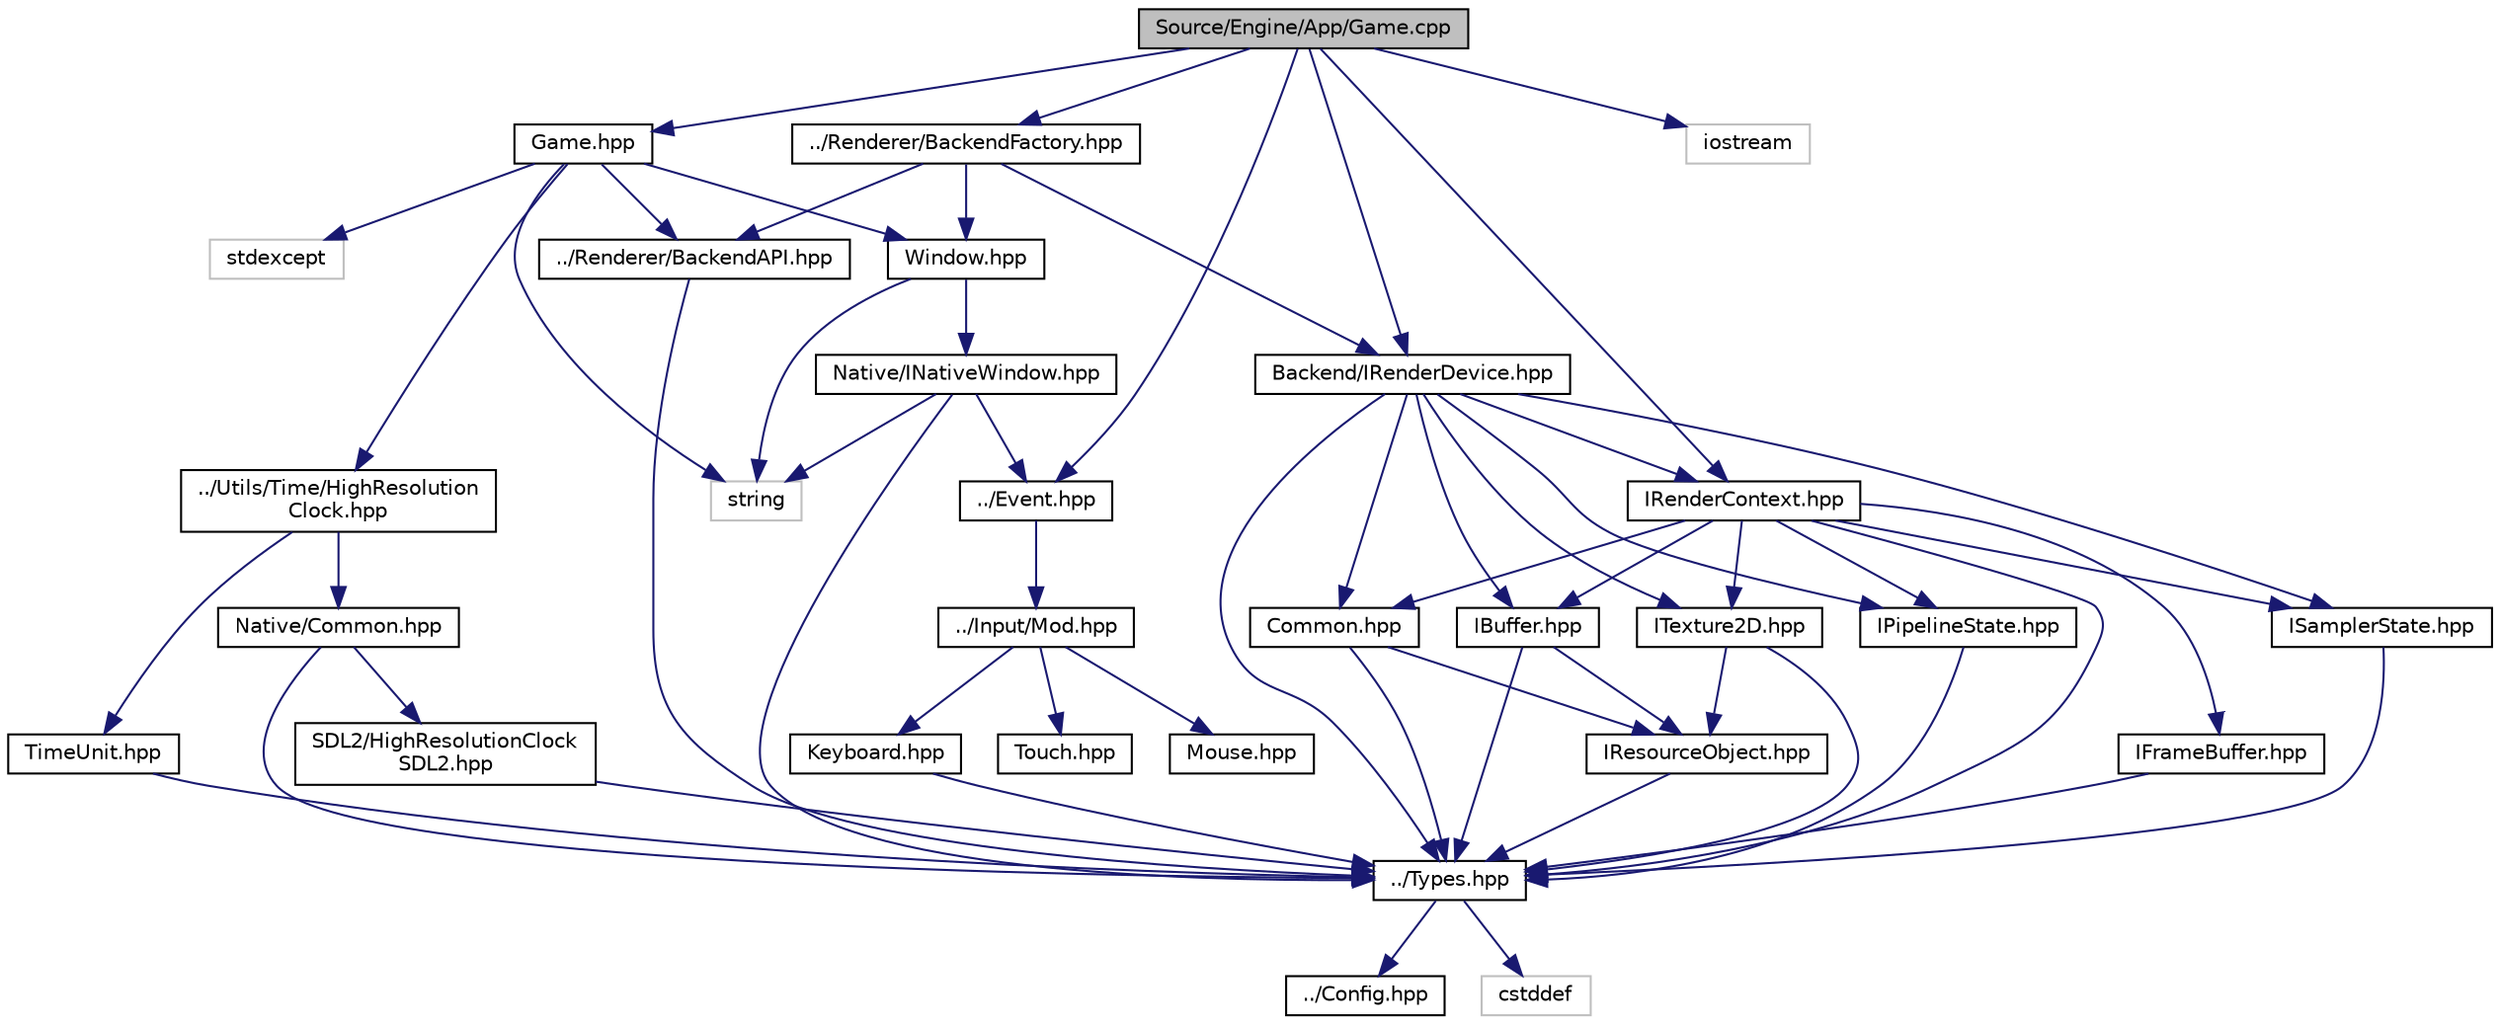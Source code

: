 digraph "Source/Engine/App/Game.cpp"
{
  edge [fontname="Helvetica",fontsize="10",labelfontname="Helvetica",labelfontsize="10"];
  node [fontname="Helvetica",fontsize="10",shape=record];
  Node0 [label="Source/Engine/App/Game.cpp",height=0.2,width=0.4,color="black", fillcolor="grey75", style="filled", fontcolor="black"];
  Node0 -> Node1 [color="midnightblue",fontsize="10",style="solid",fontname="Helvetica"];
  Node1 [label="Game.hpp",height=0.2,width=0.4,color="black", fillcolor="white", style="filled",URL="$Game_8hpp.html"];
  Node1 -> Node2 [color="midnightblue",fontsize="10",style="solid",fontname="Helvetica"];
  Node2 [label="string",height=0.2,width=0.4,color="grey75", fillcolor="white", style="filled"];
  Node1 -> Node3 [color="midnightblue",fontsize="10",style="solid",fontname="Helvetica"];
  Node3 [label="stdexcept",height=0.2,width=0.4,color="grey75", fillcolor="white", style="filled"];
  Node1 -> Node4 [color="midnightblue",fontsize="10",style="solid",fontname="Helvetica"];
  Node4 [label="../Renderer/BackendAPI.hpp",height=0.2,width=0.4,color="black", fillcolor="white", style="filled",URL="$BackendAPI_8hpp.html"];
  Node4 -> Node5 [color="midnightblue",fontsize="10",style="solid",fontname="Helvetica"];
  Node5 [label="../Types.hpp",height=0.2,width=0.4,color="black", fillcolor="white", style="filled",URL="$Types_8hpp.html"];
  Node5 -> Node6 [color="midnightblue",fontsize="10",style="solid",fontname="Helvetica"];
  Node6 [label="../Config.hpp",height=0.2,width=0.4,color="black", fillcolor="white", style="filled",URL="$Config_8hpp.html"];
  Node5 -> Node7 [color="midnightblue",fontsize="10",style="solid",fontname="Helvetica"];
  Node7 [label="cstddef",height=0.2,width=0.4,color="grey75", fillcolor="white", style="filled"];
  Node1 -> Node8 [color="midnightblue",fontsize="10",style="solid",fontname="Helvetica"];
  Node8 [label="../Utils/Time/HighResolution\lClock.hpp",height=0.2,width=0.4,color="black", fillcolor="white", style="filled",URL="$HighResolutionClock_8hpp.html"];
  Node8 -> Node9 [color="midnightblue",fontsize="10",style="solid",fontname="Helvetica"];
  Node9 [label="Native/Common.hpp",height=0.2,width=0.4,color="black", fillcolor="white", style="filled",URL="$Utils_2Time_2Native_2Common_8hpp.html"];
  Node9 -> Node5 [color="midnightblue",fontsize="10",style="solid",fontname="Helvetica"];
  Node9 -> Node10 [color="midnightblue",fontsize="10",style="solid",fontname="Helvetica"];
  Node10 [label="SDL2/HighResolutionClock\lSDL2.hpp",height=0.2,width=0.4,color="black", fillcolor="white", style="filled",URL="$HighResolutionClockSDL2_8hpp.html"];
  Node10 -> Node5 [color="midnightblue",fontsize="10",style="solid",fontname="Helvetica"];
  Node8 -> Node11 [color="midnightblue",fontsize="10",style="solid",fontname="Helvetica"];
  Node11 [label="TimeUnit.hpp",height=0.2,width=0.4,color="black", fillcolor="white", style="filled",URL="$TimeUnit_8hpp.html"];
  Node11 -> Node5 [color="midnightblue",fontsize="10",style="solid",fontname="Helvetica"];
  Node1 -> Node12 [color="midnightblue",fontsize="10",style="solid",fontname="Helvetica"];
  Node12 [label="Window.hpp",height=0.2,width=0.4,color="black", fillcolor="white", style="filled",URL="$Window_8hpp.html"];
  Node12 -> Node2 [color="midnightblue",fontsize="10",style="solid",fontname="Helvetica"];
  Node12 -> Node13 [color="midnightblue",fontsize="10",style="solid",fontname="Helvetica"];
  Node13 [label="Native/INativeWindow.hpp",height=0.2,width=0.4,color="black", fillcolor="white", style="filled",URL="$INativeWindow_8hpp.html"];
  Node13 -> Node5 [color="midnightblue",fontsize="10",style="solid",fontname="Helvetica"];
  Node13 -> Node14 [color="midnightblue",fontsize="10",style="solid",fontname="Helvetica"];
  Node14 [label="../Event.hpp",height=0.2,width=0.4,color="black", fillcolor="white", style="filled",URL="$Event_8hpp.html"];
  Node14 -> Node15 [color="midnightblue",fontsize="10",style="solid",fontname="Helvetica"];
  Node15 [label="../Input/Mod.hpp",height=0.2,width=0.4,color="black", fillcolor="white", style="filled",URL="$Input_2Mod_8hpp.html"];
  Node15 -> Node16 [color="midnightblue",fontsize="10",style="solid",fontname="Helvetica"];
  Node16 [label="Mouse.hpp",height=0.2,width=0.4,color="black", fillcolor="white", style="filled",URL="$Mouse_8hpp.html"];
  Node15 -> Node17 [color="midnightblue",fontsize="10",style="solid",fontname="Helvetica"];
  Node17 [label="Keyboard.hpp",height=0.2,width=0.4,color="black", fillcolor="white", style="filled",URL="$Keyboard_8hpp.html"];
  Node17 -> Node5 [color="midnightblue",fontsize="10",style="solid",fontname="Helvetica"];
  Node15 -> Node18 [color="midnightblue",fontsize="10",style="solid",fontname="Helvetica"];
  Node18 [label="Touch.hpp",height=0.2,width=0.4,color="black", fillcolor="white", style="filled",URL="$Touch_8hpp.html"];
  Node13 -> Node2 [color="midnightblue",fontsize="10",style="solid",fontname="Helvetica"];
  Node0 -> Node14 [color="midnightblue",fontsize="10",style="solid",fontname="Helvetica"];
  Node0 -> Node19 [color="midnightblue",fontsize="10",style="solid",fontname="Helvetica"];
  Node19 [label="../Renderer/BackendFactory.hpp",height=0.2,width=0.4,color="black", fillcolor="white", style="filled",URL="$BackendFactory_8hpp.html"];
  Node19 -> Node20 [color="midnightblue",fontsize="10",style="solid",fontname="Helvetica"];
  Node20 [label="Backend/IRenderDevice.hpp",height=0.2,width=0.4,color="black", fillcolor="white", style="filled",URL="$IRenderDevice_8hpp.html"];
  Node20 -> Node5 [color="midnightblue",fontsize="10",style="solid",fontname="Helvetica"];
  Node20 -> Node21 [color="midnightblue",fontsize="10",style="solid",fontname="Helvetica"];
  Node21 [label="Common.hpp",height=0.2,width=0.4,color="black", fillcolor="white", style="filled",URL="$Renderer_2Backend_2Common_8hpp.html"];
  Node21 -> Node5 [color="midnightblue",fontsize="10",style="solid",fontname="Helvetica"];
  Node21 -> Node22 [color="midnightblue",fontsize="10",style="solid",fontname="Helvetica"];
  Node22 [label="IResourceObject.hpp",height=0.2,width=0.4,color="black", fillcolor="white", style="filled",URL="$IResourceObject_8hpp.html"];
  Node22 -> Node5 [color="midnightblue",fontsize="10",style="solid",fontname="Helvetica"];
  Node20 -> Node23 [color="midnightblue",fontsize="10",style="solid",fontname="Helvetica"];
  Node23 [label="IBuffer.hpp",height=0.2,width=0.4,color="black", fillcolor="white", style="filled",URL="$IBuffer_8hpp.html"];
  Node23 -> Node5 [color="midnightblue",fontsize="10",style="solid",fontname="Helvetica"];
  Node23 -> Node22 [color="midnightblue",fontsize="10",style="solid",fontname="Helvetica"];
  Node20 -> Node24 [color="midnightblue",fontsize="10",style="solid",fontname="Helvetica"];
  Node24 [label="IPipelineState.hpp",height=0.2,width=0.4,color="black", fillcolor="white", style="filled",URL="$IPipelineState_8hpp.html"];
  Node24 -> Node5 [color="midnightblue",fontsize="10",style="solid",fontname="Helvetica"];
  Node20 -> Node25 [color="midnightblue",fontsize="10",style="solid",fontname="Helvetica"];
  Node25 [label="ITexture2D.hpp",height=0.2,width=0.4,color="black", fillcolor="white", style="filled",URL="$ITexture2D_8hpp.html"];
  Node25 -> Node5 [color="midnightblue",fontsize="10",style="solid",fontname="Helvetica"];
  Node25 -> Node22 [color="midnightblue",fontsize="10",style="solid",fontname="Helvetica"];
  Node20 -> Node26 [color="midnightblue",fontsize="10",style="solid",fontname="Helvetica"];
  Node26 [label="ISamplerState.hpp",height=0.2,width=0.4,color="black", fillcolor="white", style="filled",URL="$ISamplerState_8hpp.html"];
  Node26 -> Node5 [color="midnightblue",fontsize="10",style="solid",fontname="Helvetica"];
  Node20 -> Node27 [color="midnightblue",fontsize="10",style="solid",fontname="Helvetica"];
  Node27 [label="IRenderContext.hpp",height=0.2,width=0.4,color="black", fillcolor="white", style="filled",URL="$IRenderContext_8hpp.html"];
  Node27 -> Node5 [color="midnightblue",fontsize="10",style="solid",fontname="Helvetica"];
  Node27 -> Node21 [color="midnightblue",fontsize="10",style="solid",fontname="Helvetica"];
  Node27 -> Node23 [color="midnightblue",fontsize="10",style="solid",fontname="Helvetica"];
  Node27 -> Node25 [color="midnightblue",fontsize="10",style="solid",fontname="Helvetica"];
  Node27 -> Node28 [color="midnightblue",fontsize="10",style="solid",fontname="Helvetica"];
  Node28 [label="IFrameBuffer.hpp",height=0.2,width=0.4,color="black", fillcolor="white", style="filled",URL="$IFrameBuffer_8hpp.html"];
  Node28 -> Node5 [color="midnightblue",fontsize="10",style="solid",fontname="Helvetica"];
  Node27 -> Node24 [color="midnightblue",fontsize="10",style="solid",fontname="Helvetica"];
  Node27 -> Node26 [color="midnightblue",fontsize="10",style="solid",fontname="Helvetica"];
  Node19 -> Node12 [color="midnightblue",fontsize="10",style="solid",fontname="Helvetica"];
  Node19 -> Node4 [color="midnightblue",fontsize="10",style="solid",fontname="Helvetica"];
  Node0 -> Node27 [color="midnightblue",fontsize="10",style="solid",fontname="Helvetica"];
  Node0 -> Node20 [color="midnightblue",fontsize="10",style="solid",fontname="Helvetica"];
  Node0 -> Node29 [color="midnightblue",fontsize="10",style="solid",fontname="Helvetica"];
  Node29 [label="iostream",height=0.2,width=0.4,color="grey75", fillcolor="white", style="filled"];
}
